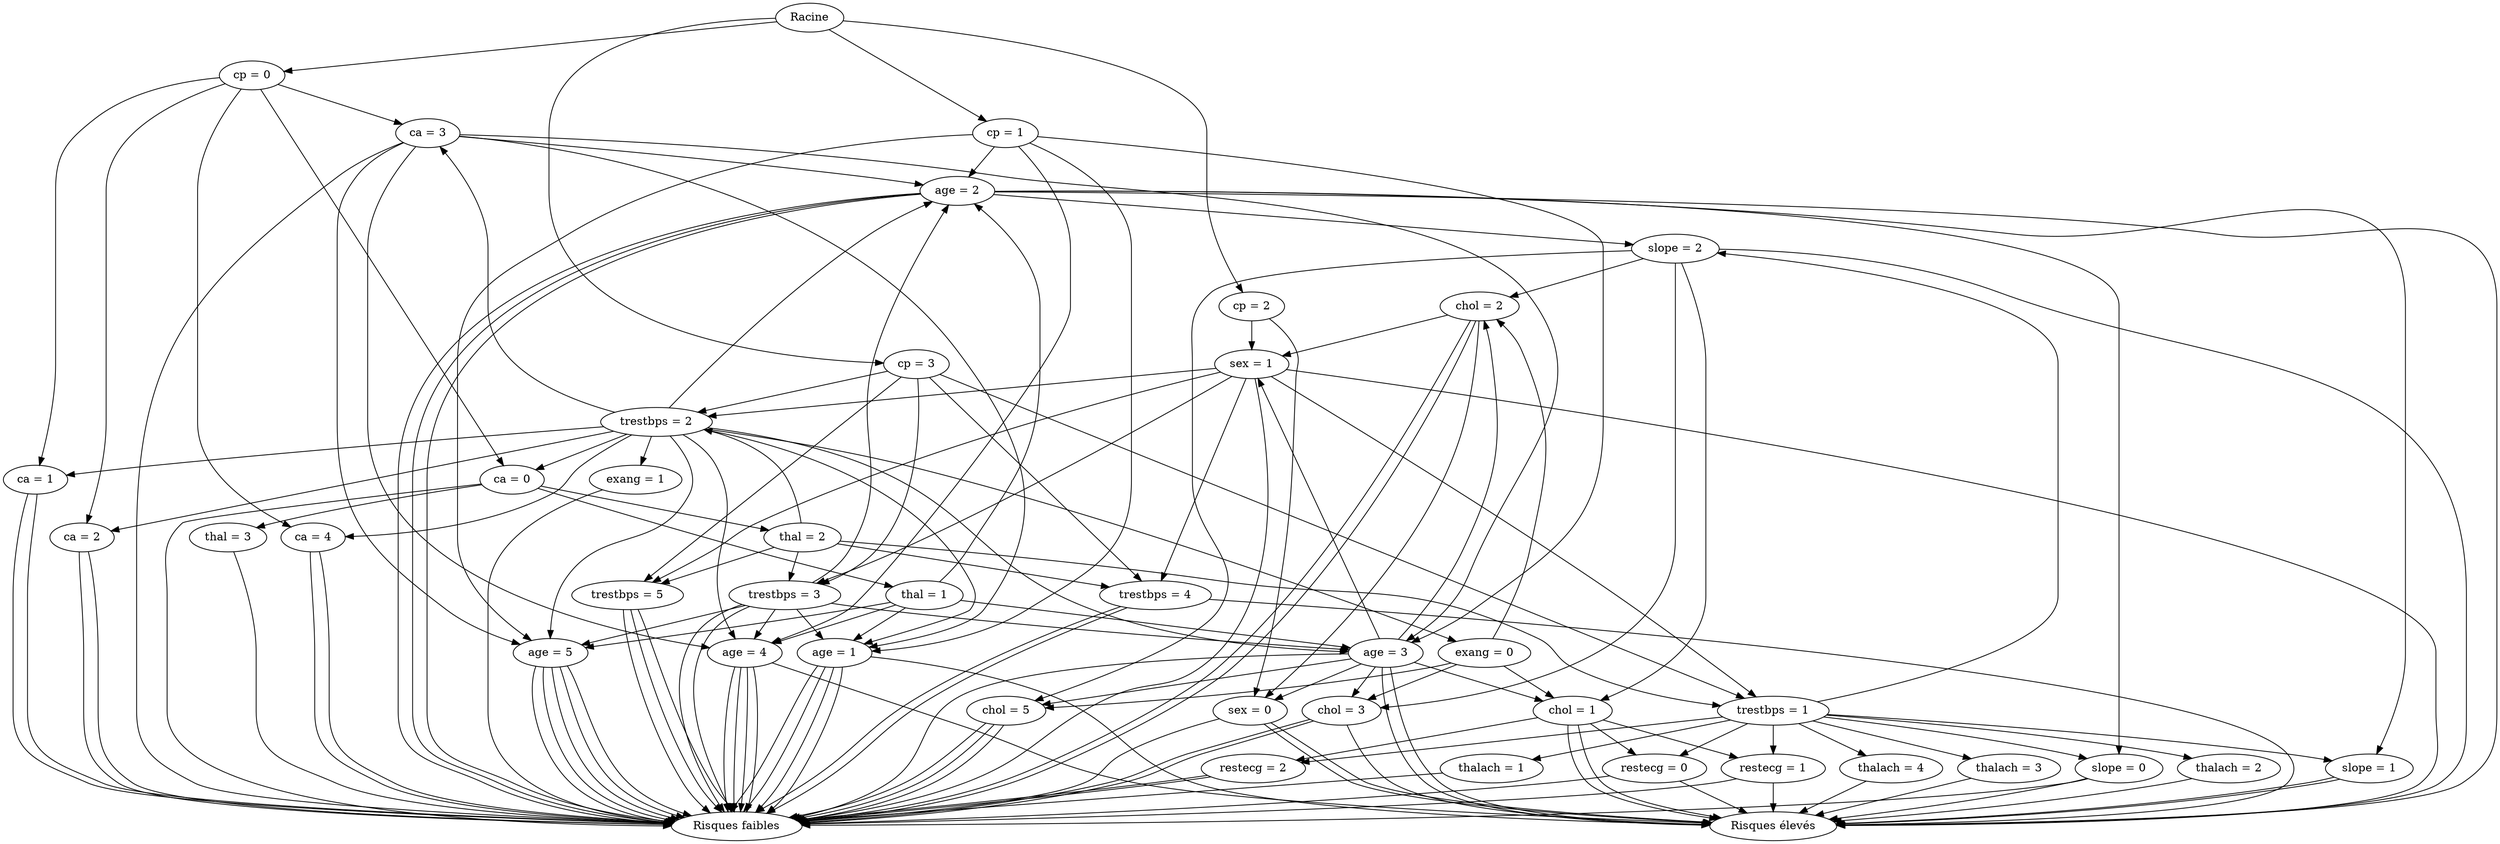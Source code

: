 digraph tree {
    "Racine";
    "cp = 0";
    "ca = 4";
    "Risques faibles";
    "ca = 2";
    "Risques faibles";
    "ca = 3";
    "Risques faibles";
    "ca = 1";
    "Risques faibles";
    "ca = 0";
    "thal = 3";
    "Risques faibles";
    "thal = 1";
    "age = 4";
    "Risques faibles";
    "age = 2";
    "Risques faibles";
    "age = 3";
    "Risques élevés";
    "age = 1";
    "Risques faibles";
    "age = 5";
    "Risques faibles";
    "thal = 2";
    "trestbps = 4";
    "Risques faibles";
    "trestbps = 3";
    "Risques faibles";
    "trestbps = 5";
    "Risques faibles";
    "trestbps = 2";
    "exang = 1";
    "Risques faibles";
    "exang = 0";
    "chol = 3";
    "Risques élevés";
    "chol = 1";
    "Risques élevés";
    "chol = 5";
    "Risques faibles";
    "chol = 2";
    "sex = 0";
    "Risques faibles";
    "sex = 1";
    "Risques élevés";
    "trestbps = 1";
    "thalach = 4";
    "Risques élevés";
    "thalach = 3";
    "Risques élevés";
    "thalach = 1";
    "Risques faibles";
    "thalach = 2";
    "Risques élevés";
    "cp = 3";
    "trestbps = 4";
    "Risques élevés";
    "trestbps = 5";
    "Risques faibles";
    "trestbps = 2";
    "age = 4";
    "Risques faibles";
    "age = 2";
    "Risques faibles";
    "age = 3";
    "Risques faibles";
    "age = 1";
    "Risques élevés";
    "age = 5";
    "Risques faibles";
    "trestbps = 3";
    "age = 4";
    "Risques élevés";
    "age = 2";
    "Risques élevés";
    "age = 1";
    "Risques faibles";
    "age = 5";
    "Risques faibles";
    "age = 3";
    "sex = 0";
    "Risques élevés";
    "sex = 1";
    "Risques faibles";
    "trestbps = 1";
    "restecg = 0";
    "Risques élevés";
    "restecg = 1";
    "Risques faibles";
    "restecg = 2";
    "Risques faibles";
    "cp = 1";
    "age = 4";
    "Risques faibles";
    "age = 1";
    "Risques faibles";
    "age = 5";
    "Risques faibles";
    "age = 2";
    "slope = 0";
    "Risques faibles";
    "slope = 1";
    "Risques élevés";
    "slope = 2";
    "Risques élevés";
    "age = 3";
    "chol = 3";
    "Risques faibles";
    "chol = 1";
    "Risques élevés";
    "chol = 5";
    "Risques faibles";
    "chol = 2";
    "Risques faibles";
    "cp = 2";
    "sex = 0";
    "Risques élevés";
    "sex = 1";
    "trestbps = 4";
    "Risques faibles";
    "trestbps = 3";
    "Risques faibles";
    "trestbps = 5";
    "Risques faibles";
    "trestbps = 2";
    "ca = 4";
    "Risques faibles";
    "ca = 2";
    "Risques faibles";
    "ca = 1";
    "Risques faibles";
    "ca = 0";
    "Risques faibles";
    "ca = 3";
    "age = 4";
    "Risques faibles";
    "age = 2";
    "Risques faibles";
    "age = 3";
    "Risques élevés";
    "age = 1";
    "Risques faibles";
    "age = 5";
    "Risques faibles";
    "trestbps = 1";
    "slope = 0";
    "Risques élevés";
    "slope = 1";
    "Risques élevés";
    "slope = 2";
    "chol = 3";
    "Risques faibles";
    "chol = 5";
    "Risques faibles";
    "chol = 2";
    "Risques faibles";
    "chol = 1";
    "restecg = 0";
    "Risques faibles";
    "restecg = 1";
    "Risques élevés";
    "restecg = 2";
    "Risques faibles";
    "Racine" -> "cp = 0";
    "Racine" -> "cp = 3";
    "Racine" -> "cp = 1";
    "Racine" -> "cp = 2";
    "cp = 0" -> "ca = 4";
    "cp = 0" -> "ca = 2";
    "cp = 0" -> "ca = 3";
    "cp = 0" -> "ca = 1";
    "cp = 0" -> "ca = 0";
    "ca = 4" -> "Risques faibles";
    "ca = 2" -> "Risques faibles";
    "ca = 3" -> "Risques faibles";
    "ca = 1" -> "Risques faibles";
    "ca = 0" -> "thal = 3";
    "ca = 0" -> "thal = 1";
    "ca = 0" -> "thal = 2";
    "thal = 3" -> "Risques faibles";
    "thal = 1" -> "age = 4";
    "thal = 1" -> "age = 2";
    "thal = 1" -> "age = 3";
    "thal = 1" -> "age = 1";
    "thal = 1" -> "age = 5";
    "age = 4" -> "Risques faibles";
    "age = 2" -> "Risques faibles";
    "age = 3" -> "Risques élevés";
    "age = 1" -> "Risques faibles";
    "age = 5" -> "Risques faibles";
    "thal = 2" -> "trestbps = 4";
    "thal = 2" -> "trestbps = 3";
    "thal = 2" -> "trestbps = 5";
    "thal = 2" -> "trestbps = 2";
    "thal = 2" -> "trestbps = 1";
    "trestbps = 4" -> "Risques faibles";
    "trestbps = 3" -> "Risques faibles";
    "trestbps = 5" -> "Risques faibles";
    "trestbps = 2" -> "exang = 1";
    "trestbps = 2" -> "exang = 0";
    "exang = 1" -> "Risques faibles";
    "exang = 0" -> "chol = 3";
    "exang = 0" -> "chol = 1";
    "exang = 0" -> "chol = 5";
    "exang = 0" -> "chol = 2";
    "chol = 3" -> "Risques élevés";
    "chol = 1" -> "Risques élevés";
    "chol = 5" -> "Risques faibles";
    "chol = 2" -> "sex = 0";
    "chol = 2" -> "sex = 1";
    "sex = 0" -> "Risques faibles";
    "sex = 1" -> "Risques élevés";
    "trestbps = 1" -> "thalach = 4";
    "trestbps = 1" -> "thalach = 3";
    "trestbps = 1" -> "thalach = 1";
    "trestbps = 1" -> "thalach = 2";
    "thalach = 4" -> "Risques élevés";
    "thalach = 3" -> "Risques élevés";
    "thalach = 1" -> "Risques faibles";
    "thalach = 2" -> "Risques élevés";
    "cp = 3" -> "trestbps = 4";
    "cp = 3" -> "trestbps = 5";
    "cp = 3" -> "trestbps = 2";
    "cp = 3" -> "trestbps = 3";
    "cp = 3" -> "trestbps = 1";
    "trestbps = 4" -> "Risques élevés";
    "trestbps = 5" -> "Risques faibles";
    "trestbps = 2" -> "age = 4";
    "trestbps = 2" -> "age = 2";
    "trestbps = 2" -> "age = 3";
    "trestbps = 2" -> "age = 1";
    "trestbps = 2" -> "age = 5";
    "age = 4" -> "Risques faibles";
    "age = 2" -> "Risques faibles";
    "age = 3" -> "Risques faibles";
    "age = 1" -> "Risques élevés";
    "age = 5" -> "Risques faibles";
    "trestbps = 3" -> "age = 4";
    "trestbps = 3" -> "age = 2";
    "trestbps = 3" -> "age = 1";
    "trestbps = 3" -> "age = 5";
    "trestbps = 3" -> "age = 3";
    "age = 4" -> "Risques élevés";
    "age = 2" -> "Risques élevés";
    "age = 1" -> "Risques faibles";
    "age = 5" -> "Risques faibles";
    "age = 3" -> "sex = 0";
    "age = 3" -> "sex = 1";
    "sex = 0" -> "Risques élevés";
    "sex = 1" -> "Risques faibles";
    "trestbps = 1" -> "restecg = 0";
    "trestbps = 1" -> "restecg = 1";
    "trestbps = 1" -> "restecg = 2";
    "restecg = 0" -> "Risques élevés";
    "restecg = 1" -> "Risques faibles";
    "restecg = 2" -> "Risques faibles";
    "cp = 1" -> "age = 4";
    "cp = 1" -> "age = 1";
    "cp = 1" -> "age = 5";
    "cp = 1" -> "age = 2";
    "cp = 1" -> "age = 3";
    "age = 4" -> "Risques faibles";
    "age = 1" -> "Risques faibles";
    "age = 5" -> "Risques faibles";
    "age = 2" -> "slope = 0";
    "age = 2" -> "slope = 1";
    "age = 2" -> "slope = 2";
    "slope = 0" -> "Risques faibles";
    "slope = 1" -> "Risques élevés";
    "slope = 2" -> "Risques élevés";
    "age = 3" -> "chol = 3";
    "age = 3" -> "chol = 1";
    "age = 3" -> "chol = 5";
    "age = 3" -> "chol = 2";
    "chol = 3" -> "Risques faibles";
    "chol = 1" -> "Risques élevés";
    "chol = 5" -> "Risques faibles";
    "chol = 2" -> "Risques faibles";
    "cp = 2" -> "sex = 0";
    "cp = 2" -> "sex = 1";
    "sex = 0" -> "Risques élevés";
    "sex = 1" -> "trestbps = 4";
    "sex = 1" -> "trestbps = 3";
    "sex = 1" -> "trestbps = 5";
    "sex = 1" -> "trestbps = 2";
    "sex = 1" -> "trestbps = 1";
    "trestbps = 4" -> "Risques faibles";
    "trestbps = 3" -> "Risques faibles";
    "trestbps = 5" -> "Risques faibles";
    "trestbps = 2" -> "ca = 4";
    "trestbps = 2" -> "ca = 2";
    "trestbps = 2" -> "ca = 1";
    "trestbps = 2" -> "ca = 0";
    "trestbps = 2" -> "ca = 3";
    "ca = 4" -> "Risques faibles";
    "ca = 2" -> "Risques faibles";
    "ca = 1" -> "Risques faibles";
    "ca = 0" -> "Risques faibles";
    "ca = 3" -> "age = 4";
    "ca = 3" -> "age = 2";
    "ca = 3" -> "age = 3";
    "ca = 3" -> "age = 1";
    "ca = 3" -> "age = 5";
    "age = 4" -> "Risques faibles";
    "age = 2" -> "Risques faibles";
    "age = 3" -> "Risques élevés";
    "age = 1" -> "Risques faibles";
    "age = 5" -> "Risques faibles";
    "trestbps = 1" -> "slope = 0";
    "trestbps = 1" -> "slope = 1";
    "trestbps = 1" -> "slope = 2";
    "slope = 0" -> "Risques élevés";
    "slope = 1" -> "Risques élevés";
    "slope = 2" -> "chol = 3";
    "slope = 2" -> "chol = 5";
    "slope = 2" -> "chol = 2";
    "slope = 2" -> "chol = 1";
    "chol = 3" -> "Risques faibles";
    "chol = 5" -> "Risques faibles";
    "chol = 2" -> "Risques faibles";
    "chol = 1" -> "restecg = 0";
    "chol = 1" -> "restecg = 1";
    "chol = 1" -> "restecg = 2";
    "restecg = 0" -> "Risques faibles";
    "restecg = 1" -> "Risques élevés";
    "restecg = 2" -> "Risques faibles";
}
